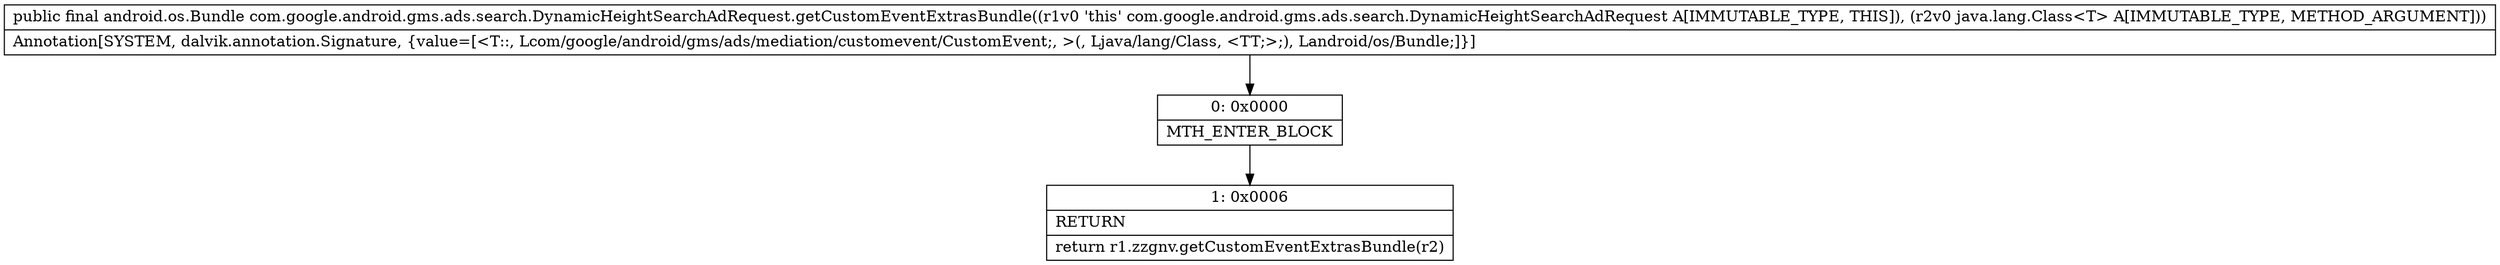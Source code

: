 digraph "CFG forcom.google.android.gms.ads.search.DynamicHeightSearchAdRequest.getCustomEventExtrasBundle(Ljava\/lang\/Class;)Landroid\/os\/Bundle;" {
Node_0 [shape=record,label="{0\:\ 0x0000|MTH_ENTER_BLOCK\l}"];
Node_1 [shape=record,label="{1\:\ 0x0006|RETURN\l|return r1.zzgnv.getCustomEventExtrasBundle(r2)\l}"];
MethodNode[shape=record,label="{public final android.os.Bundle com.google.android.gms.ads.search.DynamicHeightSearchAdRequest.getCustomEventExtrasBundle((r1v0 'this' com.google.android.gms.ads.search.DynamicHeightSearchAdRequest A[IMMUTABLE_TYPE, THIS]), (r2v0 java.lang.Class\<T\> A[IMMUTABLE_TYPE, METHOD_ARGUMENT]))  | Annotation[SYSTEM, dalvik.annotation.Signature, \{value=[\<T::, Lcom\/google\/android\/gms\/ads\/mediation\/customevent\/CustomEvent;, \>(, Ljava\/lang\/Class, \<TT;\>;), Landroid\/os\/Bundle;]\}]\l}"];
MethodNode -> Node_0;
Node_0 -> Node_1;
}

